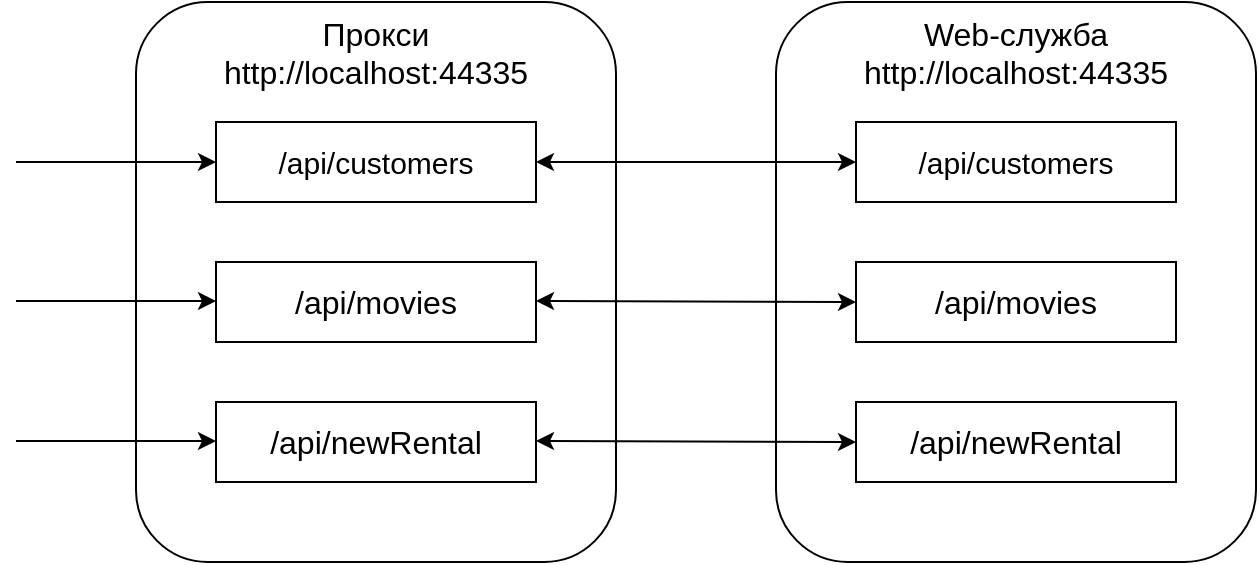 <mxfile version="14.7.0" type="github">
  <diagram id="dLfifBfxBkRkTiug_0Z0" name="Page-1">
    <mxGraphModel dx="1038" dy="548" grid="1" gridSize="10" guides="1" tooltips="1" connect="1" arrows="1" fold="1" page="1" pageScale="1" pageWidth="827" pageHeight="1169" math="0" shadow="0">
      <root>
        <mxCell id="0" />
        <mxCell id="1" parent="0" />
        <mxCell id="M-PH0rHC3nq52m_BWf26-2" value="&lt;font style=&quot;font-size: 16px&quot;&gt;&lt;span style=&quot;font-size: 16px&quot;&gt;Прокси&lt;br&gt;&lt;/span&gt;http://localhost:44335&lt;br&gt;&lt;div style=&quot;text-align: left&quot;&gt;&lt;br&gt;&lt;/div&gt;&lt;/font&gt;" style="rounded=1;whiteSpace=wrap;html=1;verticalAlign=top;" vertex="1" parent="1">
          <mxGeometry x="110" y="320" width="240" height="280" as="geometry" />
        </mxCell>
        <mxCell id="M-PH0rHC3nq52m_BWf26-1" value="&lt;p style=&quot;line-height: normal ; margin-top: 0pt ; margin-bottom: 0pt ; margin-right: 0in ; text-align: left ; direction: ltr ; unicode-bidi: embed&quot;&gt;&lt;font style=&quot;font-size: 15px&quot;&gt;/api/customers&lt;/font&gt;&lt;/p&gt;" style="rounded=0;whiteSpace=wrap;html=1;" vertex="1" parent="1">
          <mxGeometry x="150" y="380" width="160" height="40" as="geometry" />
        </mxCell>
        <mxCell id="M-PH0rHC3nq52m_BWf26-3" value="&lt;font style=&quot;font-size: 16px&quot;&gt;/api/movies&lt;/font&gt;" style="rounded=0;whiteSpace=wrap;html=1;" vertex="1" parent="1">
          <mxGeometry x="150" y="450" width="160" height="40" as="geometry" />
        </mxCell>
        <mxCell id="M-PH0rHC3nq52m_BWf26-4" value="&lt;font style=&quot;font-size: 16px&quot;&gt;/api/newRental&lt;/font&gt;" style="rounded=0;whiteSpace=wrap;html=1;" vertex="1" parent="1">
          <mxGeometry x="150" y="520" width="160" height="40" as="geometry" />
        </mxCell>
        <mxCell id="M-PH0rHC3nq52m_BWf26-5" value="" style="endArrow=classic;html=1;entryX=0;entryY=0.5;entryDx=0;entryDy=0;" edge="1" parent="1" target="M-PH0rHC3nq52m_BWf26-1">
          <mxGeometry width="50" height="50" relative="1" as="geometry">
            <mxPoint x="50" y="400" as="sourcePoint" />
            <mxPoint x="70" y="410" as="targetPoint" />
          </mxGeometry>
        </mxCell>
        <mxCell id="M-PH0rHC3nq52m_BWf26-6" value="" style="endArrow=classic;html=1;entryX=0;entryY=0.5;entryDx=0;entryDy=0;" edge="1" parent="1">
          <mxGeometry width="50" height="50" relative="1" as="geometry">
            <mxPoint x="50" y="469.5" as="sourcePoint" />
            <mxPoint x="150" y="469.5" as="targetPoint" />
          </mxGeometry>
        </mxCell>
        <mxCell id="M-PH0rHC3nq52m_BWf26-7" value="" style="endArrow=classic;html=1;entryX=0;entryY=0.5;entryDx=0;entryDy=0;" edge="1" parent="1">
          <mxGeometry width="50" height="50" relative="1" as="geometry">
            <mxPoint x="50" y="539.5" as="sourcePoint" />
            <mxPoint x="150" y="539.5" as="targetPoint" />
          </mxGeometry>
        </mxCell>
        <mxCell id="M-PH0rHC3nq52m_BWf26-9" value="&lt;span style=&quot;font-size: 16px&quot;&gt;Web-служба&lt;br&gt;&lt;/span&gt;&lt;span style=&quot;font-size: 16px&quot;&gt;http://localhost:44335&lt;/span&gt;&lt;span style=&quot;font-size: 16px&quot;&gt;&lt;br&gt;&lt;/span&gt;" style="rounded=1;whiteSpace=wrap;html=1;verticalAlign=top;" vertex="1" parent="1">
          <mxGeometry x="430" y="320" width="240" height="280" as="geometry" />
        </mxCell>
        <mxCell id="M-PH0rHC3nq52m_BWf26-10" value="&lt;span style=&quot;font-size: 15px ; text-align: left&quot;&gt;/api/customers&lt;/span&gt;" style="rounded=0;whiteSpace=wrap;html=1;" vertex="1" parent="1">
          <mxGeometry x="470" y="380" width="160" height="40" as="geometry" />
        </mxCell>
        <mxCell id="M-PH0rHC3nq52m_BWf26-11" value="&lt;span style=&quot;font-size: 16px&quot;&gt;/api/newRental&lt;/span&gt;" style="rounded=0;whiteSpace=wrap;html=1;" vertex="1" parent="1">
          <mxGeometry x="470" y="520" width="160" height="40" as="geometry" />
        </mxCell>
        <mxCell id="M-PH0rHC3nq52m_BWf26-12" value="&lt;span style=&quot;font-size: 16px&quot;&gt;/api/movies&lt;/span&gt;" style="rounded=0;whiteSpace=wrap;html=1;" vertex="1" parent="1">
          <mxGeometry x="470" y="450" width="160" height="40" as="geometry" />
        </mxCell>
        <mxCell id="M-PH0rHC3nq52m_BWf26-15" value="" style="endArrow=classic;startArrow=classic;html=1;entryX=0;entryY=0.5;entryDx=0;entryDy=0;exitX=1;exitY=0.5;exitDx=0;exitDy=0;" edge="1" parent="1" source="M-PH0rHC3nq52m_BWf26-1" target="M-PH0rHC3nq52m_BWf26-10">
          <mxGeometry width="50" height="50" relative="1" as="geometry">
            <mxPoint x="380" y="440" as="sourcePoint" />
            <mxPoint x="430" y="390" as="targetPoint" />
          </mxGeometry>
        </mxCell>
        <mxCell id="M-PH0rHC3nq52m_BWf26-16" value="" style="endArrow=classic;startArrow=classic;html=1;exitX=1;exitY=0.5;exitDx=0;exitDy=0;" edge="1" parent="1">
          <mxGeometry width="50" height="50" relative="1" as="geometry">
            <mxPoint x="310" y="539.5" as="sourcePoint" />
            <mxPoint x="470" y="540" as="targetPoint" />
          </mxGeometry>
        </mxCell>
        <mxCell id="M-PH0rHC3nq52m_BWf26-17" value="" style="endArrow=classic;startArrow=classic;html=1;exitX=1;exitY=0.5;exitDx=0;exitDy=0;" edge="1" parent="1">
          <mxGeometry width="50" height="50" relative="1" as="geometry">
            <mxPoint x="310" y="469.5" as="sourcePoint" />
            <mxPoint x="470" y="470" as="targetPoint" />
          </mxGeometry>
        </mxCell>
      </root>
    </mxGraphModel>
  </diagram>
</mxfile>
